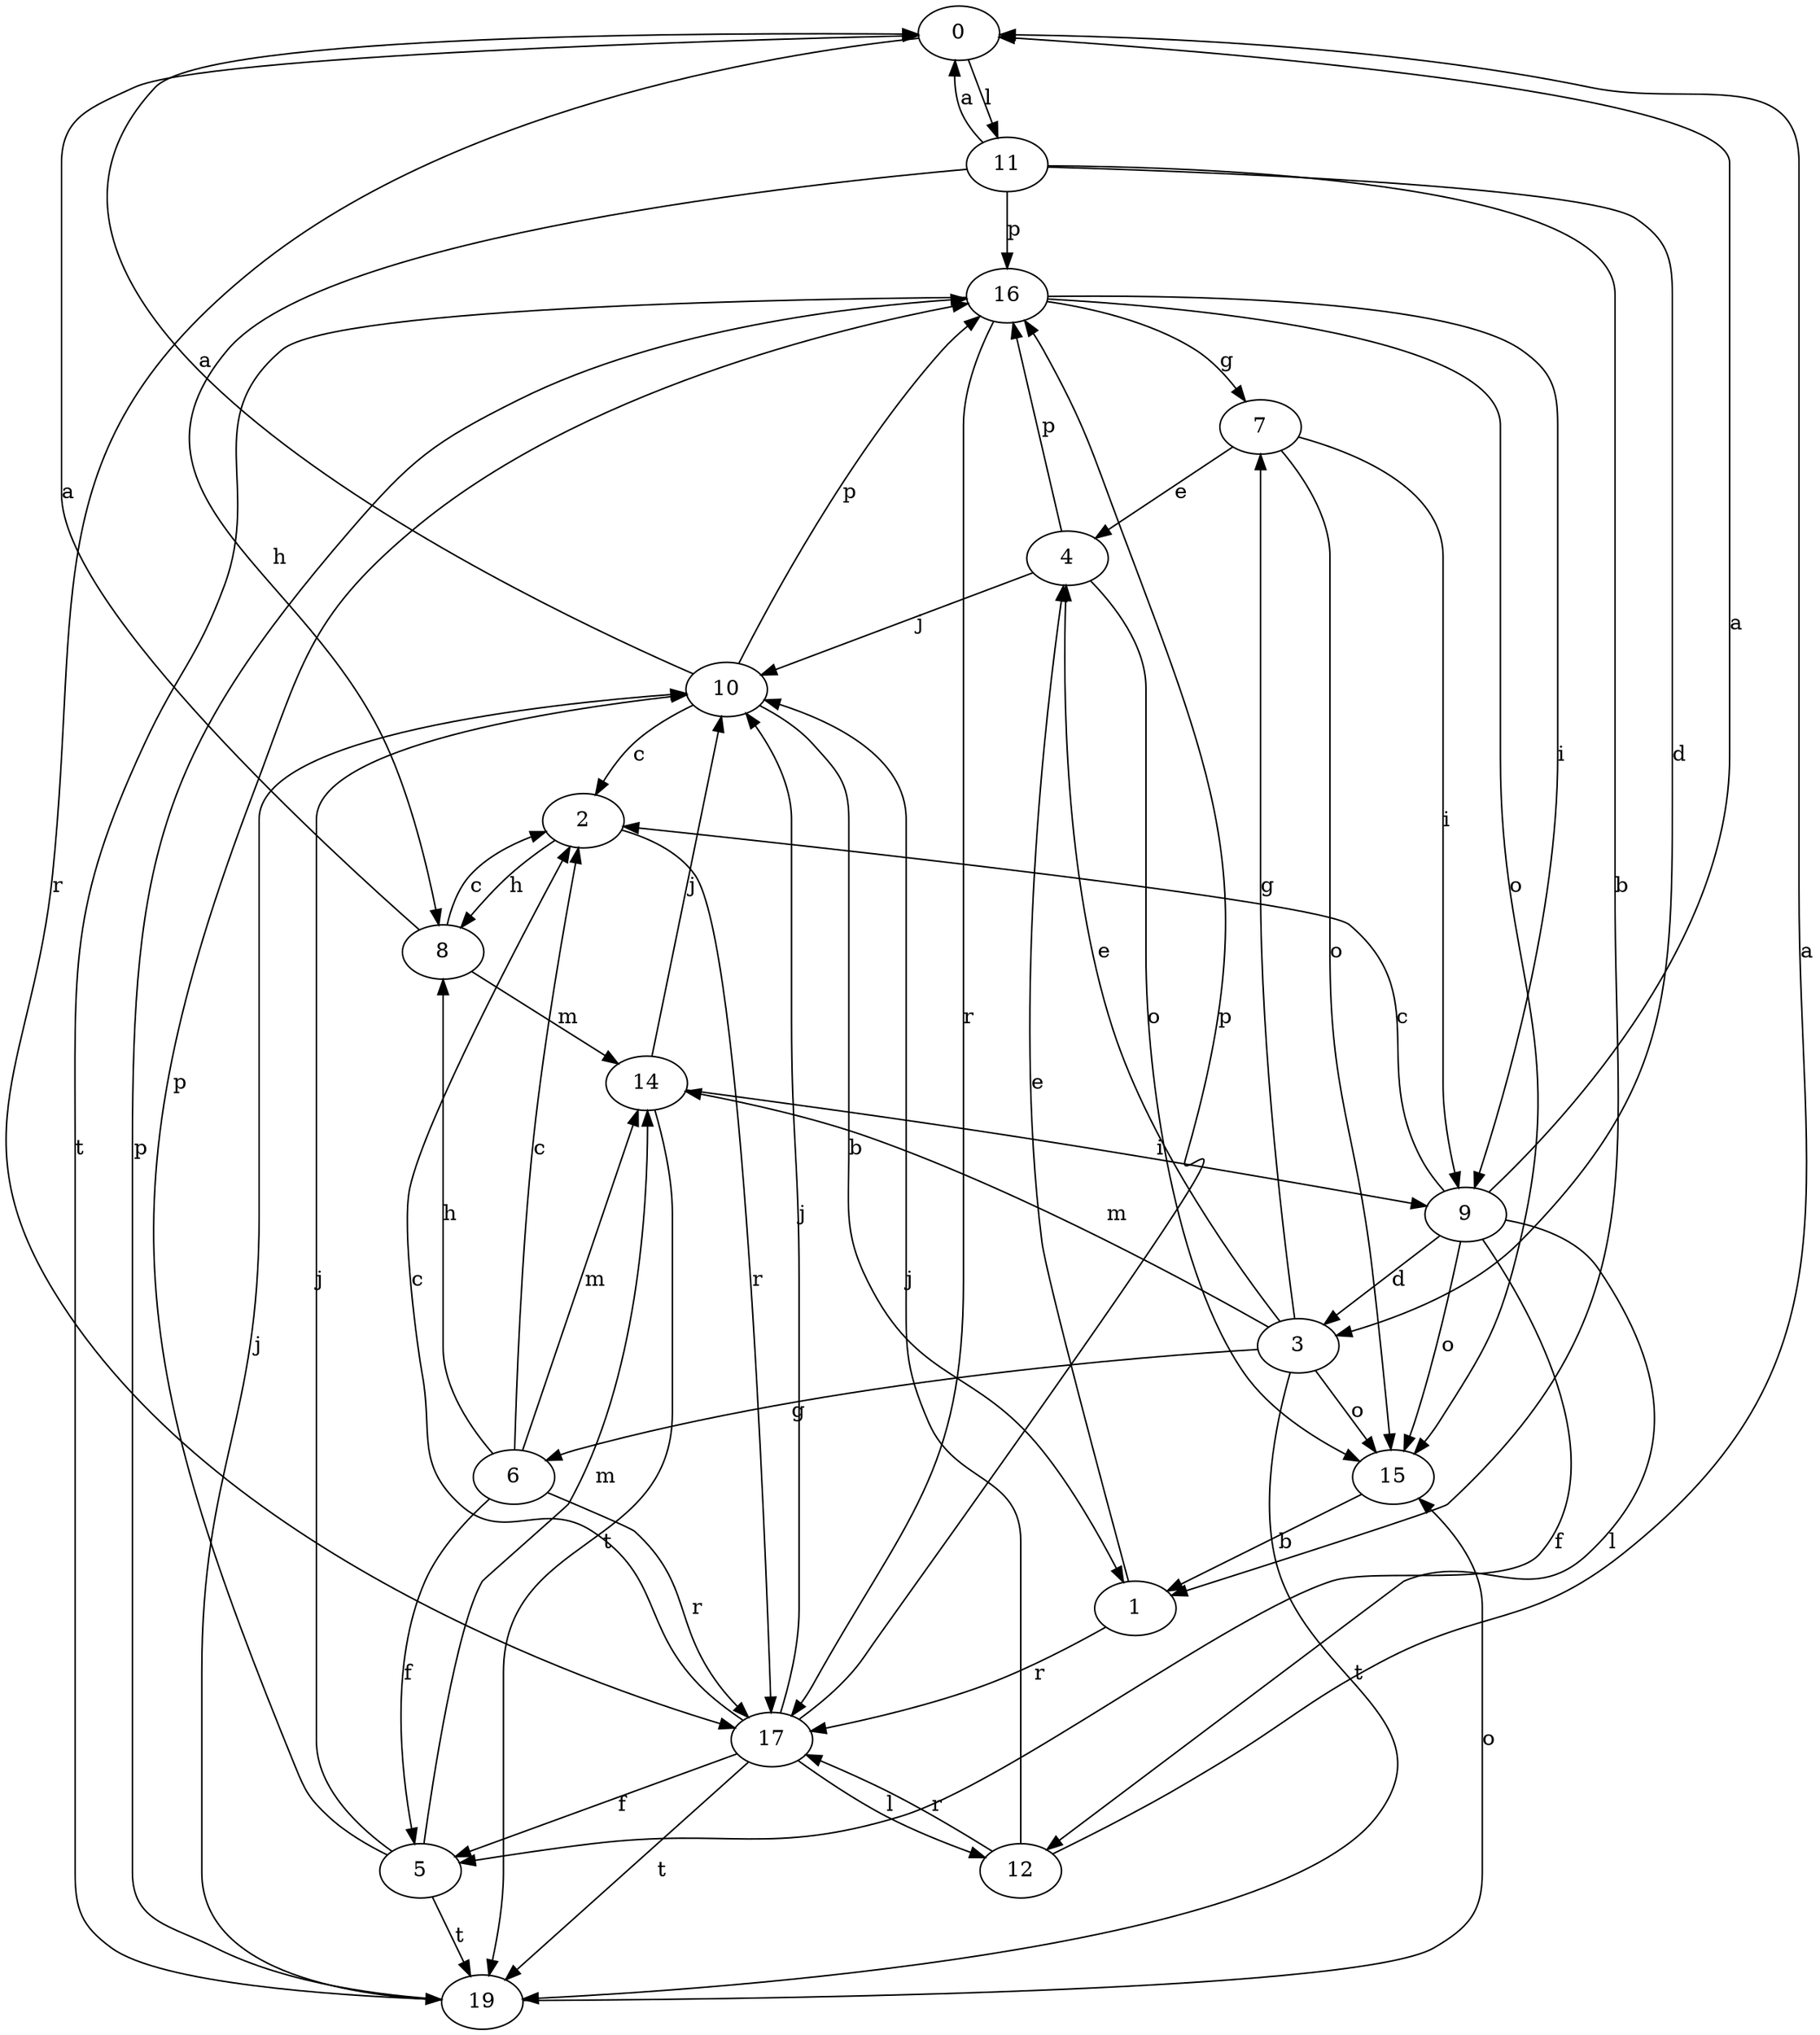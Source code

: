 strict digraph  {
0;
1;
2;
3;
4;
5;
6;
7;
8;
9;
10;
11;
12;
14;
15;
16;
17;
19;
0 -> 11  [label=l];
0 -> 17  [label=r];
1 -> 4  [label=e];
1 -> 17  [label=r];
2 -> 8  [label=h];
2 -> 17  [label=r];
3 -> 4  [label=e];
3 -> 6  [label=g];
3 -> 7  [label=g];
3 -> 14  [label=m];
3 -> 15  [label=o];
3 -> 19  [label=t];
4 -> 10  [label=j];
4 -> 15  [label=o];
4 -> 16  [label=p];
5 -> 10  [label=j];
5 -> 14  [label=m];
5 -> 16  [label=p];
5 -> 19  [label=t];
6 -> 2  [label=c];
6 -> 5  [label=f];
6 -> 8  [label=h];
6 -> 14  [label=m];
6 -> 17  [label=r];
7 -> 4  [label=e];
7 -> 9  [label=i];
7 -> 15  [label=o];
8 -> 0  [label=a];
8 -> 2  [label=c];
8 -> 14  [label=m];
9 -> 0  [label=a];
9 -> 2  [label=c];
9 -> 3  [label=d];
9 -> 5  [label=f];
9 -> 12  [label=l];
9 -> 15  [label=o];
10 -> 0  [label=a];
10 -> 1  [label=b];
10 -> 2  [label=c];
10 -> 16  [label=p];
11 -> 0  [label=a];
11 -> 1  [label=b];
11 -> 3  [label=d];
11 -> 8  [label=h];
11 -> 16  [label=p];
12 -> 0  [label=a];
12 -> 10  [label=j];
12 -> 17  [label=r];
14 -> 9  [label=i];
14 -> 10  [label=j];
14 -> 19  [label=t];
15 -> 1  [label=b];
16 -> 7  [label=g];
16 -> 9  [label=i];
16 -> 15  [label=o];
16 -> 17  [label=r];
16 -> 19  [label=t];
17 -> 2  [label=c];
17 -> 5  [label=f];
17 -> 10  [label=j];
17 -> 12  [label=l];
17 -> 16  [label=p];
17 -> 19  [label=t];
19 -> 10  [label=j];
19 -> 15  [label=o];
19 -> 16  [label=p];
}
